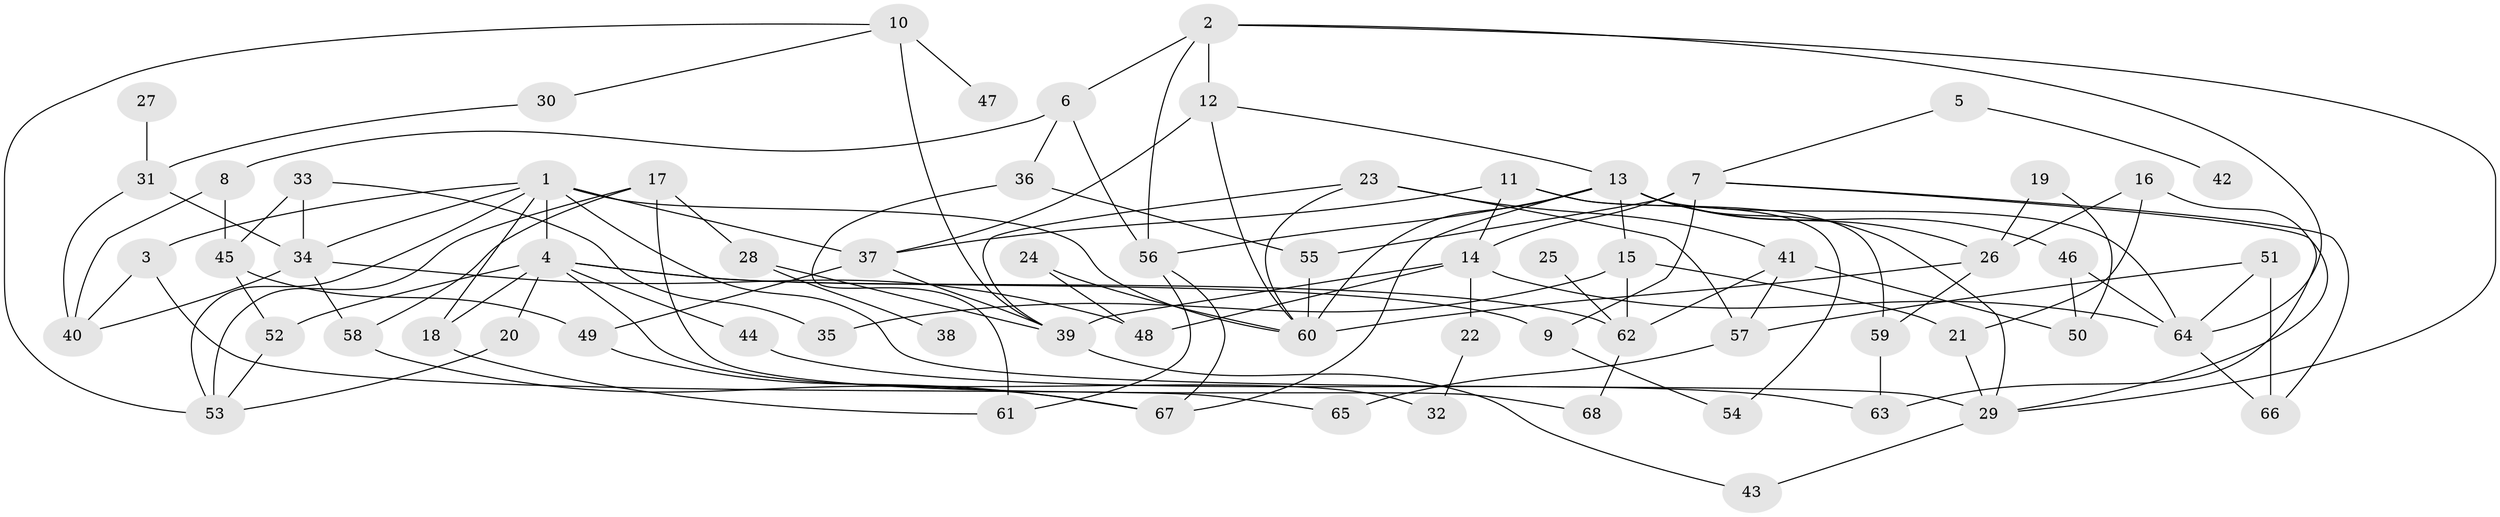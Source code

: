 // original degree distribution, {7: 0.014814814814814815, 3: 0.2074074074074074, 6: 0.037037037037037035, 5: 0.1111111111111111, 4: 0.14814814814814814, 8: 0.007407407407407408, 2: 0.24444444444444444, 1: 0.22962962962962963}
// Generated by graph-tools (version 1.1) at 2025/00/03/09/25 03:00:59]
// undirected, 68 vertices, 122 edges
graph export_dot {
graph [start="1"]
  node [color=gray90,style=filled];
  1;
  2;
  3;
  4;
  5;
  6;
  7;
  8;
  9;
  10;
  11;
  12;
  13;
  14;
  15;
  16;
  17;
  18;
  19;
  20;
  21;
  22;
  23;
  24;
  25;
  26;
  27;
  28;
  29;
  30;
  31;
  32;
  33;
  34;
  35;
  36;
  37;
  38;
  39;
  40;
  41;
  42;
  43;
  44;
  45;
  46;
  47;
  48;
  49;
  50;
  51;
  52;
  53;
  54;
  55;
  56;
  57;
  58;
  59;
  60;
  61;
  62;
  63;
  64;
  65;
  66;
  67;
  68;
  1 -- 3 [weight=1.0];
  1 -- 4 [weight=2.0];
  1 -- 18 [weight=1.0];
  1 -- 29 [weight=1.0];
  1 -- 34 [weight=1.0];
  1 -- 37 [weight=1.0];
  1 -- 53 [weight=1.0];
  1 -- 60 [weight=1.0];
  2 -- 6 [weight=1.0];
  2 -- 12 [weight=1.0];
  2 -- 29 [weight=1.0];
  2 -- 56 [weight=1.0];
  2 -- 64 [weight=1.0];
  3 -- 40 [weight=1.0];
  3 -- 65 [weight=1.0];
  4 -- 9 [weight=1.0];
  4 -- 18 [weight=1.0];
  4 -- 20 [weight=1.0];
  4 -- 32 [weight=1.0];
  4 -- 44 [weight=1.0];
  4 -- 52 [weight=1.0];
  4 -- 62 [weight=1.0];
  5 -- 7 [weight=1.0];
  5 -- 42 [weight=1.0];
  6 -- 8 [weight=1.0];
  6 -- 36 [weight=1.0];
  6 -- 56 [weight=1.0];
  7 -- 9 [weight=1.0];
  7 -- 14 [weight=2.0];
  7 -- 29 [weight=1.0];
  7 -- 55 [weight=1.0];
  7 -- 66 [weight=1.0];
  8 -- 40 [weight=1.0];
  8 -- 45 [weight=1.0];
  9 -- 54 [weight=1.0];
  10 -- 30 [weight=1.0];
  10 -- 39 [weight=1.0];
  10 -- 47 [weight=1.0];
  10 -- 53 [weight=1.0];
  11 -- 14 [weight=1.0];
  11 -- 37 [weight=1.0];
  11 -- 54 [weight=1.0];
  11 -- 59 [weight=1.0];
  12 -- 13 [weight=1.0];
  12 -- 37 [weight=1.0];
  12 -- 60 [weight=1.0];
  13 -- 15 [weight=1.0];
  13 -- 26 [weight=1.0];
  13 -- 29 [weight=1.0];
  13 -- 46 [weight=1.0];
  13 -- 56 [weight=1.0];
  13 -- 60 [weight=1.0];
  13 -- 64 [weight=1.0];
  13 -- 67 [weight=1.0];
  14 -- 22 [weight=1.0];
  14 -- 39 [weight=2.0];
  14 -- 48 [weight=1.0];
  14 -- 64 [weight=1.0];
  15 -- 21 [weight=1.0];
  15 -- 35 [weight=1.0];
  15 -- 62 [weight=1.0];
  16 -- 21 [weight=1.0];
  16 -- 26 [weight=1.0];
  16 -- 63 [weight=1.0];
  17 -- 28 [weight=1.0];
  17 -- 53 [weight=1.0];
  17 -- 58 [weight=1.0];
  17 -- 68 [weight=1.0];
  18 -- 61 [weight=1.0];
  19 -- 26 [weight=1.0];
  19 -- 50 [weight=1.0];
  20 -- 53 [weight=1.0];
  21 -- 29 [weight=1.0];
  22 -- 32 [weight=1.0];
  23 -- 39 [weight=1.0];
  23 -- 41 [weight=1.0];
  23 -- 57 [weight=1.0];
  23 -- 60 [weight=1.0];
  24 -- 48 [weight=1.0];
  24 -- 60 [weight=1.0];
  25 -- 62 [weight=1.0];
  26 -- 59 [weight=1.0];
  26 -- 60 [weight=2.0];
  27 -- 31 [weight=1.0];
  28 -- 38 [weight=1.0];
  28 -- 39 [weight=1.0];
  29 -- 43 [weight=1.0];
  30 -- 31 [weight=1.0];
  31 -- 34 [weight=1.0];
  31 -- 40 [weight=1.0];
  33 -- 34 [weight=1.0];
  33 -- 35 [weight=1.0];
  33 -- 45 [weight=1.0];
  34 -- 40 [weight=1.0];
  34 -- 48 [weight=1.0];
  34 -- 58 [weight=1.0];
  36 -- 55 [weight=1.0];
  36 -- 61 [weight=1.0];
  37 -- 39 [weight=1.0];
  37 -- 49 [weight=1.0];
  39 -- 43 [weight=1.0];
  41 -- 50 [weight=1.0];
  41 -- 57 [weight=1.0];
  41 -- 62 [weight=1.0];
  44 -- 63 [weight=1.0];
  45 -- 49 [weight=1.0];
  45 -- 52 [weight=1.0];
  46 -- 50 [weight=1.0];
  46 -- 64 [weight=1.0];
  49 -- 67 [weight=1.0];
  51 -- 57 [weight=1.0];
  51 -- 64 [weight=1.0];
  51 -- 66 [weight=1.0];
  52 -- 53 [weight=1.0];
  55 -- 60 [weight=1.0];
  56 -- 61 [weight=1.0];
  56 -- 67 [weight=1.0];
  57 -- 65 [weight=1.0];
  58 -- 67 [weight=1.0];
  59 -- 63 [weight=1.0];
  62 -- 68 [weight=1.0];
  64 -- 66 [weight=1.0];
}
